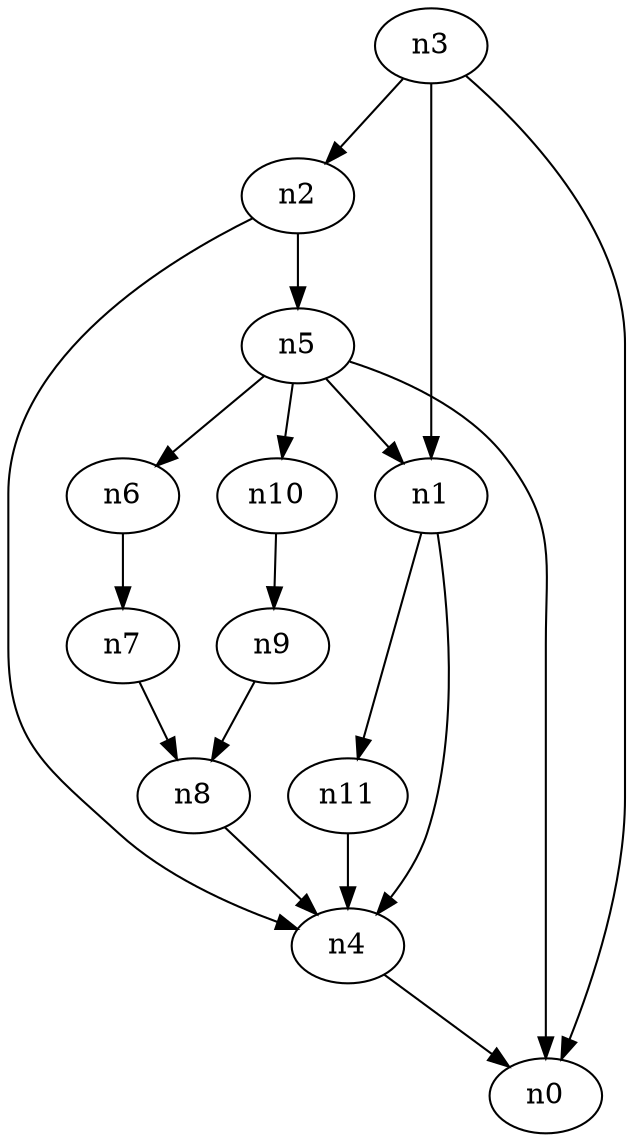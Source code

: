 digraph G {
	n1 -> n4	 [_graphml_id=e4];
	n1 -> n11	 [_graphml_id=e17];
	n2 -> n4	 [_graphml_id=e7];
	n2 -> n5	 [_graphml_id=e8];
	n3 -> n0	 [_graphml_id=e0];
	n3 -> n1	 [_graphml_id=e3];
	n3 -> n2	 [_graphml_id=e6];
	n4 -> n0	 [_graphml_id=e1];
	n5 -> n0	 [_graphml_id=e2];
	n5 -> n1	 [_graphml_id=e5];
	n5 -> n6	 [_graphml_id=e9];
	n5 -> n10	 [_graphml_id=e15];
	n6 -> n7	 [_graphml_id=e10];
	n7 -> n8	 [_graphml_id=e11];
	n8 -> n4	 [_graphml_id=e12];
	n9 -> n8	 [_graphml_id=e13];
	n10 -> n9	 [_graphml_id=e14];
	n11 -> n4	 [_graphml_id=e16];
}
